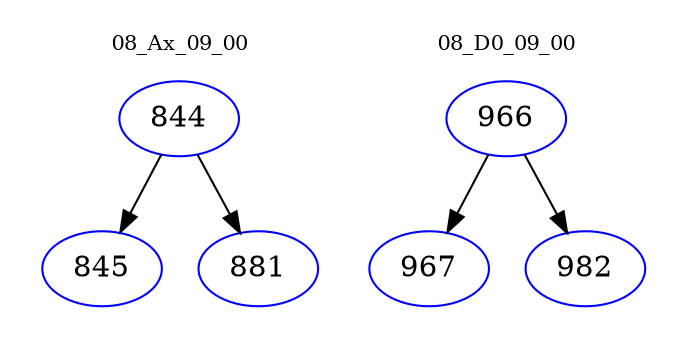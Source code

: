 digraph{
subgraph cluster_0 {
color = white
label = "08_Ax_09_00";
fontsize=10;
T0_844 [label="844", color="blue"]
T0_844 -> T0_845 [color="black"]
T0_845 [label="845", color="blue"]
T0_844 -> T0_881 [color="black"]
T0_881 [label="881", color="blue"]
}
subgraph cluster_1 {
color = white
label = "08_D0_09_00";
fontsize=10;
T1_966 [label="966", color="blue"]
T1_966 -> T1_967 [color="black"]
T1_967 [label="967", color="blue"]
T1_966 -> T1_982 [color="black"]
T1_982 [label="982", color="blue"]
}
}
